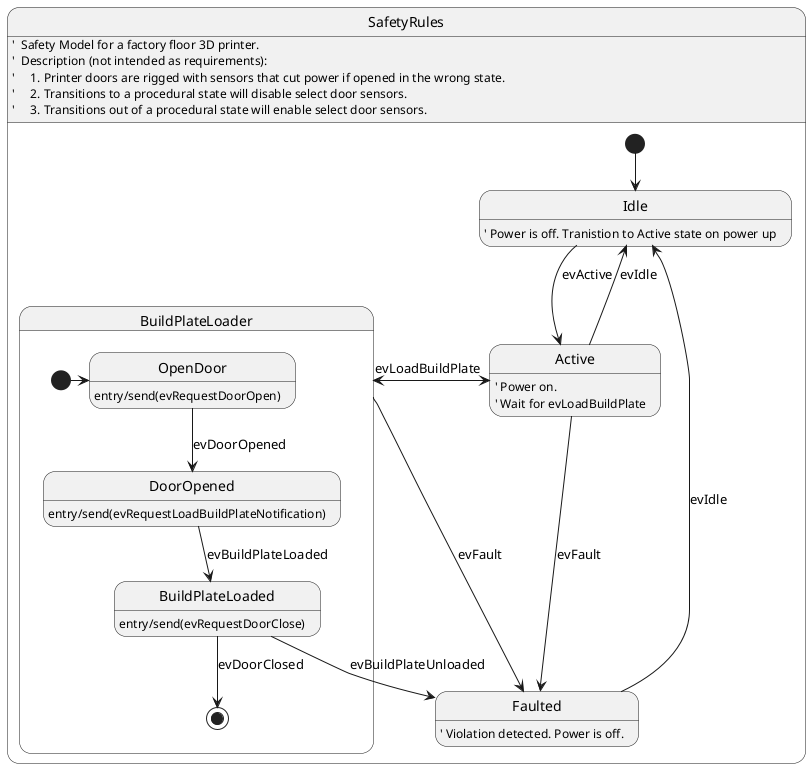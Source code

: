 @startuml
left to right direction

' global spacing (Graphviz)
'skinparam ranksep 5
'skinparam Padding 2
'skinparam Shadowing false
skinparam linetype ortho   ' or: polyline (default), spline

state SafetyRules {
   top to bottom direction

   SafetyRules: '  Safety Model for a factory floor 3D printer.
   SafetyRules: '  Description (not intended as requirements):
   SafetyRules: '     1. Printer doors are rigged with sensors that cut power if opened in the wrong state.
   SafetyRules: '     2. Transitions to a procedural state will disable select door sensors.
   SafetyRules: '     3. Transitions out of a procedural state will enable select door sensors.

   state Idle
      Idle : ' Power is off. Tranistion to Active state on power up

   Active -up-> Idle : evIdle
      Active : ' Power on.
      Active : ' Wait for evLoadBuildPlate

   state Faulted
      Faulted : ' Violation detected. Power is off.

   state BuildPlateLoader {
      top to bottom direction
 
      state OpenDoor
          OpenDoor : entry/send(evRequestDoorOpen)
      state DoorOpened
          DoorOpened : entry/send(evRequestLoadBuildPlateNotification)
      state BuildPlateLoaded
          BuildPlateLoaded : entry/send(evRequestDoorClose)

      [*] -> OpenDoor  
      OpenDoor --> DoorOpened : evDoorOpened
      DoorOpened --> BuildPlateLoaded : evBuildPlateLoaded
      BuildPlateLoaded --> [*] : evDoorClosed
      BuildPlateLoaded --> Faulted : evBuildPlateUnloaded
   }

   [*] --> Idle
   Idle -> Active: evActive

   Active -> Faulted: evFault
   Active -> BuildPlateLoader: evLoadBuildPlate 

   Faulted -> Idle : evIdle

   BuildPlateLoader -> Active
   BuildPlateLoader --> Faulted : evFault 

}
@enduml

